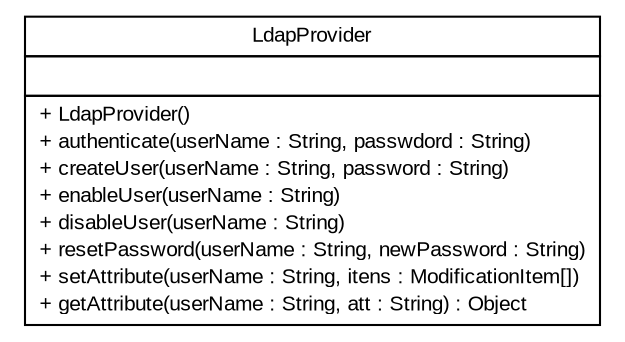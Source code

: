 #!/usr/local/bin/dot
#
# Class diagram 
# Generated by UMLGraph version R5_6 (http://www.umlgraph.org/)
#

digraph G {
	edge [fontname="arial",fontsize=10,labelfontname="arial",labelfontsize=10];
	node [fontname="arial",fontsize=10,shape=plaintext];
	nodesep=0.25;
	ranksep=0.5;
	// br.gov.to.sefaz.seg.business.authentication.provider.LdapProvider
	c1056 [label=<<table title="br.gov.to.sefaz.seg.business.authentication.provider.LdapProvider" border="0" cellborder="1" cellspacing="0" cellpadding="2" port="p" href="./LdapProvider.html">
		<tr><td><table border="0" cellspacing="0" cellpadding="1">
<tr><td align="center" balign="center"> LdapProvider </td></tr>
		</table></td></tr>
		<tr><td><table border="0" cellspacing="0" cellpadding="1">
<tr><td align="left" balign="left">  </td></tr>
		</table></td></tr>
		<tr><td><table border="0" cellspacing="0" cellpadding="1">
<tr><td align="left" balign="left"> + LdapProvider() </td></tr>
<tr><td align="left" balign="left"> + authenticate(userName : String, passwdord : String) </td></tr>
<tr><td align="left" balign="left"> + createUser(userName : String, password : String) </td></tr>
<tr><td align="left" balign="left"> + enableUser(userName : String) </td></tr>
<tr><td align="left" balign="left"> + disableUser(userName : String) </td></tr>
<tr><td align="left" balign="left"> + resetPassword(userName : String, newPassword : String) </td></tr>
<tr><td align="left" balign="left"> + setAttribute(userName : String, itens : ModificationItem[]) </td></tr>
<tr><td align="left" balign="left"> + getAttribute(userName : String, att : String) : Object </td></tr>
		</table></td></tr>
		</table>>, URL="./LdapProvider.html", fontname="arial", fontcolor="black", fontsize=10.0];
}

